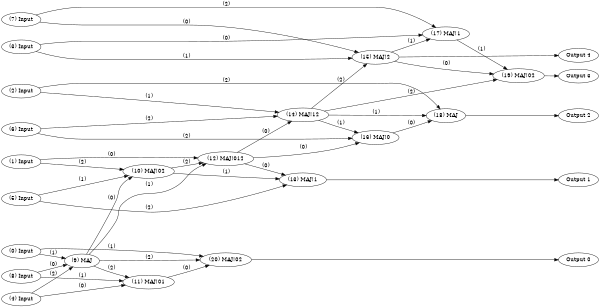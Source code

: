 digraph NeuralNetwork {
rankdir=LR;
size="4,3";
center = true;
node0 [label="(0) Input", color=black, labelfontcolor=black, fontcolor=black];
node1 [label="(1) Input", color=black, labelfontcolor=black, fontcolor=black];
node2 [label="(2) Input", color=black, labelfontcolor=black, fontcolor=black];
node3 [label="(3) Input", color=black, labelfontcolor=black, fontcolor=black];
node4 [label="(4) Input", color=black, labelfontcolor=black, fontcolor=black];
node5 [label="(5) Input", color=black, labelfontcolor=black, fontcolor=black];
node6 [label="(6) Input", color=black, labelfontcolor=black, fontcolor=black];
node7 [label="(7) Input", color=black, labelfontcolor=black, fontcolor=black];
node8 [label="(8) Input", color=black, labelfontcolor=black, fontcolor=black];
node9 [label="(9) MAJ", color=black, labelfontcolor=black, fontcolor=black];
node8 -> node9 [label=" (0)", labelfontcolor=black, fontcolor=black, bold=true, color=black];
node0 -> node9 [label=" (1)", labelfontcolor=black, fontcolor=black, bold=true, color=black];
node4 -> node9 [label=" (2)", labelfontcolor=black, fontcolor=black, bold=true, color=black];
node10 [label="(10) MAJ!02", color=black, labelfontcolor=black, fontcolor=black];
node9 -> node10 [label=" (0)", labelfontcolor=black, fontcolor=black, bold=true, color=black];
node5 -> node10 [label=" (1)", labelfontcolor=black, fontcolor=black, bold=true, color=black];
node1 -> node10 [label=" (2)", labelfontcolor=black, fontcolor=black, bold=true, color=black];
node11 [label="(11) MAJ!01", color=black, labelfontcolor=black, fontcolor=black];
node4 -> node11 [label=" (0)", labelfontcolor=black, fontcolor=black, bold=true, color=black];
node8 -> node11 [label=" (1)", labelfontcolor=black, fontcolor=black, bold=true, color=black];
node9 -> node11 [label=" (2)", labelfontcolor=black, fontcolor=black, bold=true, color=black];
node12 [label="(12) MAJ!012", color=black, labelfontcolor=black, fontcolor=black];
node1 -> node12 [label=" (0)", labelfontcolor=black, fontcolor=black, bold=true, color=black];
node9 -> node12 [label=" (1)", labelfontcolor=black, fontcolor=black, bold=true, color=black];
node10 -> node12 [label=" (2)", labelfontcolor=black, fontcolor=black, bold=true, color=black];
node13 [label="(13) MAJ!1", color=black, labelfontcolor=black, fontcolor=black];
node12 -> node13 [label=" (0)", labelfontcolor=black, fontcolor=black, bold=true, color=black];
node10 -> node13 [label=" (1)", labelfontcolor=black, fontcolor=black, bold=true, color=black];
node5 -> node13 [label=" (2)", labelfontcolor=black, fontcolor=black, bold=true, color=black];
node14 [label="(14) MAJ!12", color=black, labelfontcolor=black, fontcolor=black];
node12 -> node14 [label=" (0)", labelfontcolor=black, fontcolor=black, bold=true, color=black];
node2 -> node14 [label=" (1)", labelfontcolor=black, fontcolor=black, bold=true, color=black];
node6 -> node14 [label=" (2)", labelfontcolor=black, fontcolor=black, bold=true, color=black];
node15 [label="(15) MAJ!2", color=black, labelfontcolor=black, fontcolor=black];
node7 -> node15 [label=" (0)", labelfontcolor=black, fontcolor=black, bold=true, color=black];
node3 -> node15 [label=" (1)", labelfontcolor=black, fontcolor=black, bold=true, color=black];
node14 -> node15 [label=" (2)", labelfontcolor=black, fontcolor=black, bold=true, color=black];
node16 [label="(16) MAJ!0", color=black, labelfontcolor=black, fontcolor=black];
node12 -> node16 [label=" (0)", labelfontcolor=black, fontcolor=black, bold=true, color=black];
node14 -> node16 [label=" (1)", labelfontcolor=black, fontcolor=black, bold=true, color=black];
node6 -> node16 [label=" (2)", labelfontcolor=black, fontcolor=black, bold=true, color=black];
node17 [label="(17) MAJ!1", color=black, labelfontcolor=black, fontcolor=black];
node3 -> node17 [label=" (0)", labelfontcolor=black, fontcolor=black, bold=true, color=black];
node15 -> node17 [label=" (1)", labelfontcolor=black, fontcolor=black, bold=true, color=black];
node7 -> node17 [label=" (2)", labelfontcolor=black, fontcolor=black, bold=true, color=black];
node18 [label="(18) MAJ", color=black, labelfontcolor=black, fontcolor=black];
node16 -> node18 [label=" (0)", labelfontcolor=black, fontcolor=black, bold=true, color=black];
node14 -> node18 [label=" (1)", labelfontcolor=black, fontcolor=black, bold=true, color=black];
node2 -> node18 [label=" (2)", labelfontcolor=black, fontcolor=black, bold=true, color=black];
node19 [label="(19) MAJ!02", color=black, labelfontcolor=black, fontcolor=black];
node15 -> node19 [label=" (0)", labelfontcolor=black, fontcolor=black, bold=true, color=black];
node17 -> node19 [label=" (1)", labelfontcolor=black, fontcolor=black, bold=true, color=black];
node14 -> node19 [label=" (2)", labelfontcolor=black, fontcolor=black, bold=true, color=black];
node20 [label="(20) MAJ!02", color=black, labelfontcolor=black, fontcolor=black];
node11 -> node20 [label=" (0)", labelfontcolor=black, fontcolor=black, bold=true, color=black];
node0 -> node20 [label=" (1)", labelfontcolor=black, fontcolor=black, bold=true, color=black];
node9 -> node20 [label=" (2)", labelfontcolor=black, fontcolor=black, bold=true, color=black];
node21 [label="Output 0", color=black, labelfontcolor=black, fontcolor=black];
node20 -> node21 [labelfontcolor=black, fontcolor=black, bold=true, color=black];
node22 [label="Output 1", color=black, labelfontcolor=black, fontcolor=black];
node13 -> node22 [labelfontcolor=black, fontcolor=black, bold=true, color=black];
node23 [label="Output 2", color=black, labelfontcolor=black, fontcolor=black];
node18 -> node23 [labelfontcolor=black, fontcolor=black, bold=true, color=black];
node24 [label="Output 3", color=black, labelfontcolor=black, fontcolor=black];
node19 -> node24 [labelfontcolor=black, fontcolor=black, bold=true, color=black];
node25 [label="Output 4", color=black, labelfontcolor=black, fontcolor=black];
node15 -> node25 [labelfontcolor=black, fontcolor=black, bold=true, color=black];
{ rank = source; "node0"; "node1"; "node2"; "node3"; "node4"; "node5"; "node6"; "node7"; "node8"; }
{ rank = max;"node21";"node22";"node23";"node24";"node25"; }
}